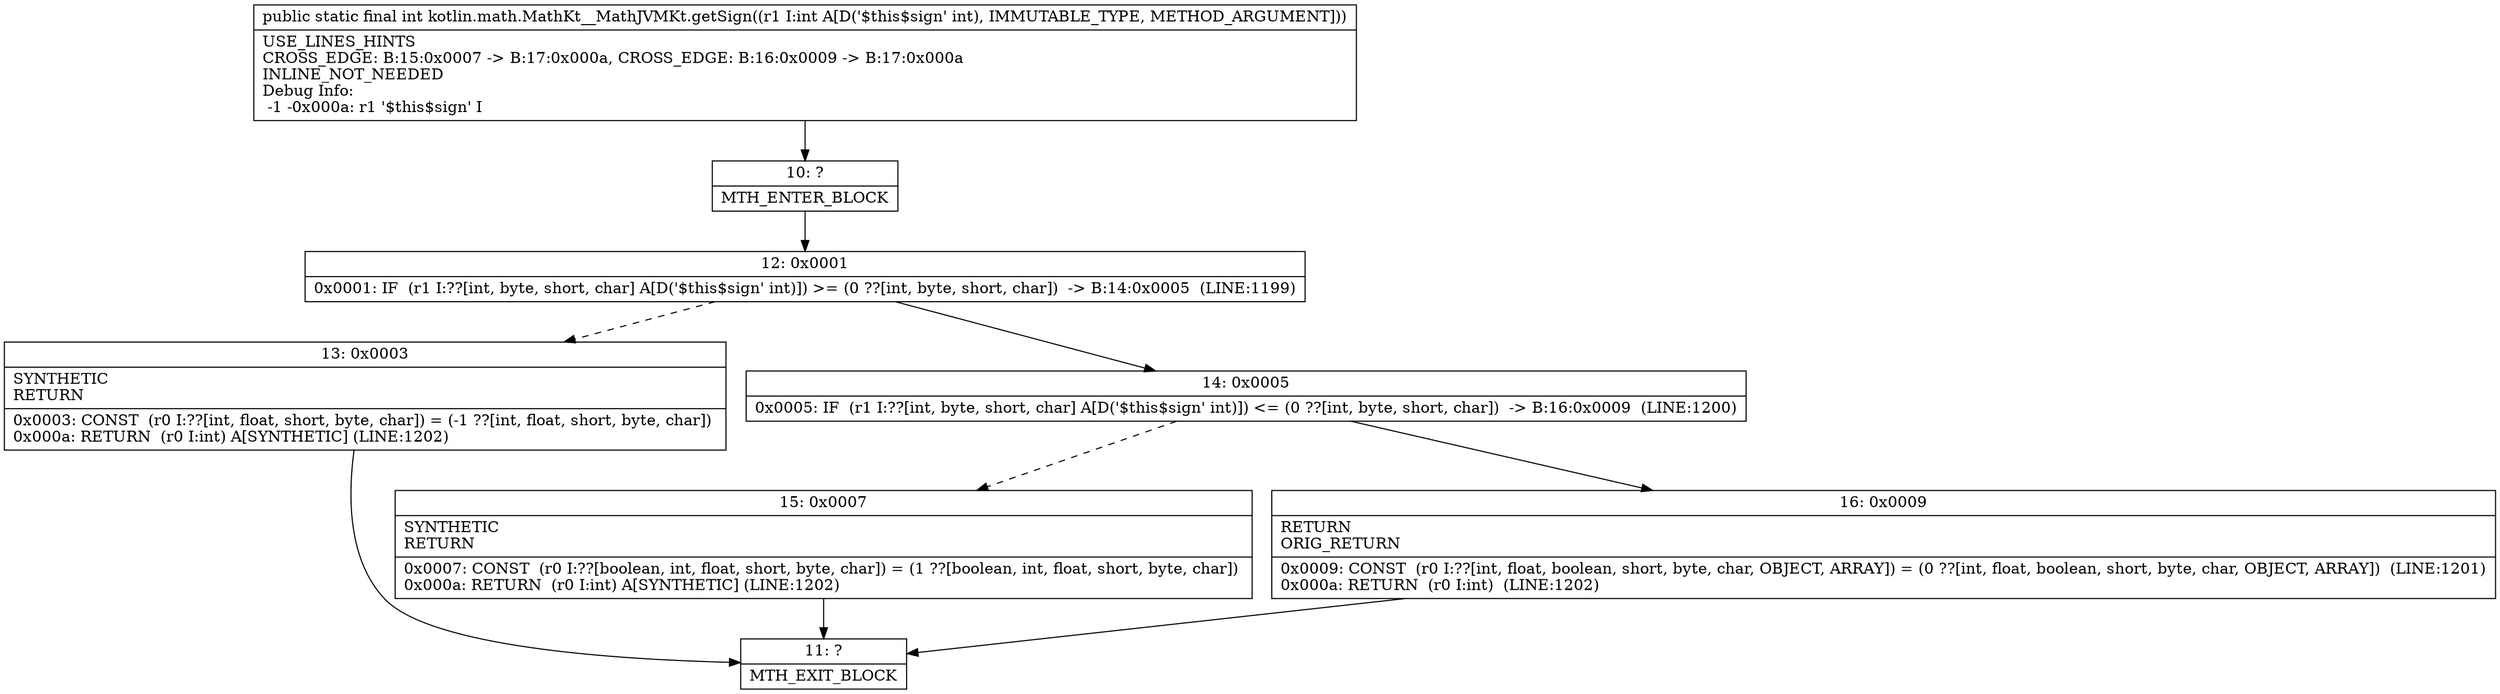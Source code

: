 digraph "CFG forkotlin.math.MathKt__MathJVMKt.getSign(I)I" {
Node_10 [shape=record,label="{10\:\ ?|MTH_ENTER_BLOCK\l}"];
Node_12 [shape=record,label="{12\:\ 0x0001|0x0001: IF  (r1 I:??[int, byte, short, char] A[D('$this$sign' int)]) \>= (0 ??[int, byte, short, char])  \-\> B:14:0x0005  (LINE:1199)\l}"];
Node_13 [shape=record,label="{13\:\ 0x0003|SYNTHETIC\lRETURN\l|0x0003: CONST  (r0 I:??[int, float, short, byte, char]) = (\-1 ??[int, float, short, byte, char]) \l0x000a: RETURN  (r0 I:int) A[SYNTHETIC] (LINE:1202)\l}"];
Node_11 [shape=record,label="{11\:\ ?|MTH_EXIT_BLOCK\l}"];
Node_14 [shape=record,label="{14\:\ 0x0005|0x0005: IF  (r1 I:??[int, byte, short, char] A[D('$this$sign' int)]) \<= (0 ??[int, byte, short, char])  \-\> B:16:0x0009  (LINE:1200)\l}"];
Node_15 [shape=record,label="{15\:\ 0x0007|SYNTHETIC\lRETURN\l|0x0007: CONST  (r0 I:??[boolean, int, float, short, byte, char]) = (1 ??[boolean, int, float, short, byte, char]) \l0x000a: RETURN  (r0 I:int) A[SYNTHETIC] (LINE:1202)\l}"];
Node_16 [shape=record,label="{16\:\ 0x0009|RETURN\lORIG_RETURN\l|0x0009: CONST  (r0 I:??[int, float, boolean, short, byte, char, OBJECT, ARRAY]) = (0 ??[int, float, boolean, short, byte, char, OBJECT, ARRAY])  (LINE:1201)\l0x000a: RETURN  (r0 I:int)  (LINE:1202)\l}"];
MethodNode[shape=record,label="{public static final int kotlin.math.MathKt__MathJVMKt.getSign((r1 I:int A[D('$this$sign' int), IMMUTABLE_TYPE, METHOD_ARGUMENT]))  | USE_LINES_HINTS\lCROSS_EDGE: B:15:0x0007 \-\> B:17:0x000a, CROSS_EDGE: B:16:0x0009 \-\> B:17:0x000a\lINLINE_NOT_NEEDED\lDebug Info:\l  \-1 \-0x000a: r1 '$this$sign' I\l}"];
MethodNode -> Node_10;Node_10 -> Node_12;
Node_12 -> Node_13[style=dashed];
Node_12 -> Node_14;
Node_13 -> Node_11;
Node_14 -> Node_15[style=dashed];
Node_14 -> Node_16;
Node_15 -> Node_11;
Node_16 -> Node_11;
}

